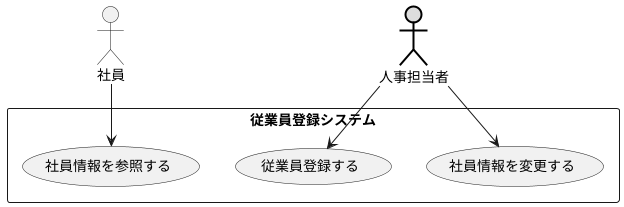@startuml 演習2―6
    actor 社員 as d
    actor 人事担当者 as a #DDDDDD;line:black;line.bold;
    rectangle 従業員登録システム {
    usecase 従業員登録する as b
    usecase 社員情報を参照する as c
    usecase 社員情報を変更する as e
    }
    a --> b
    d --> c
    a --> e
@enduml